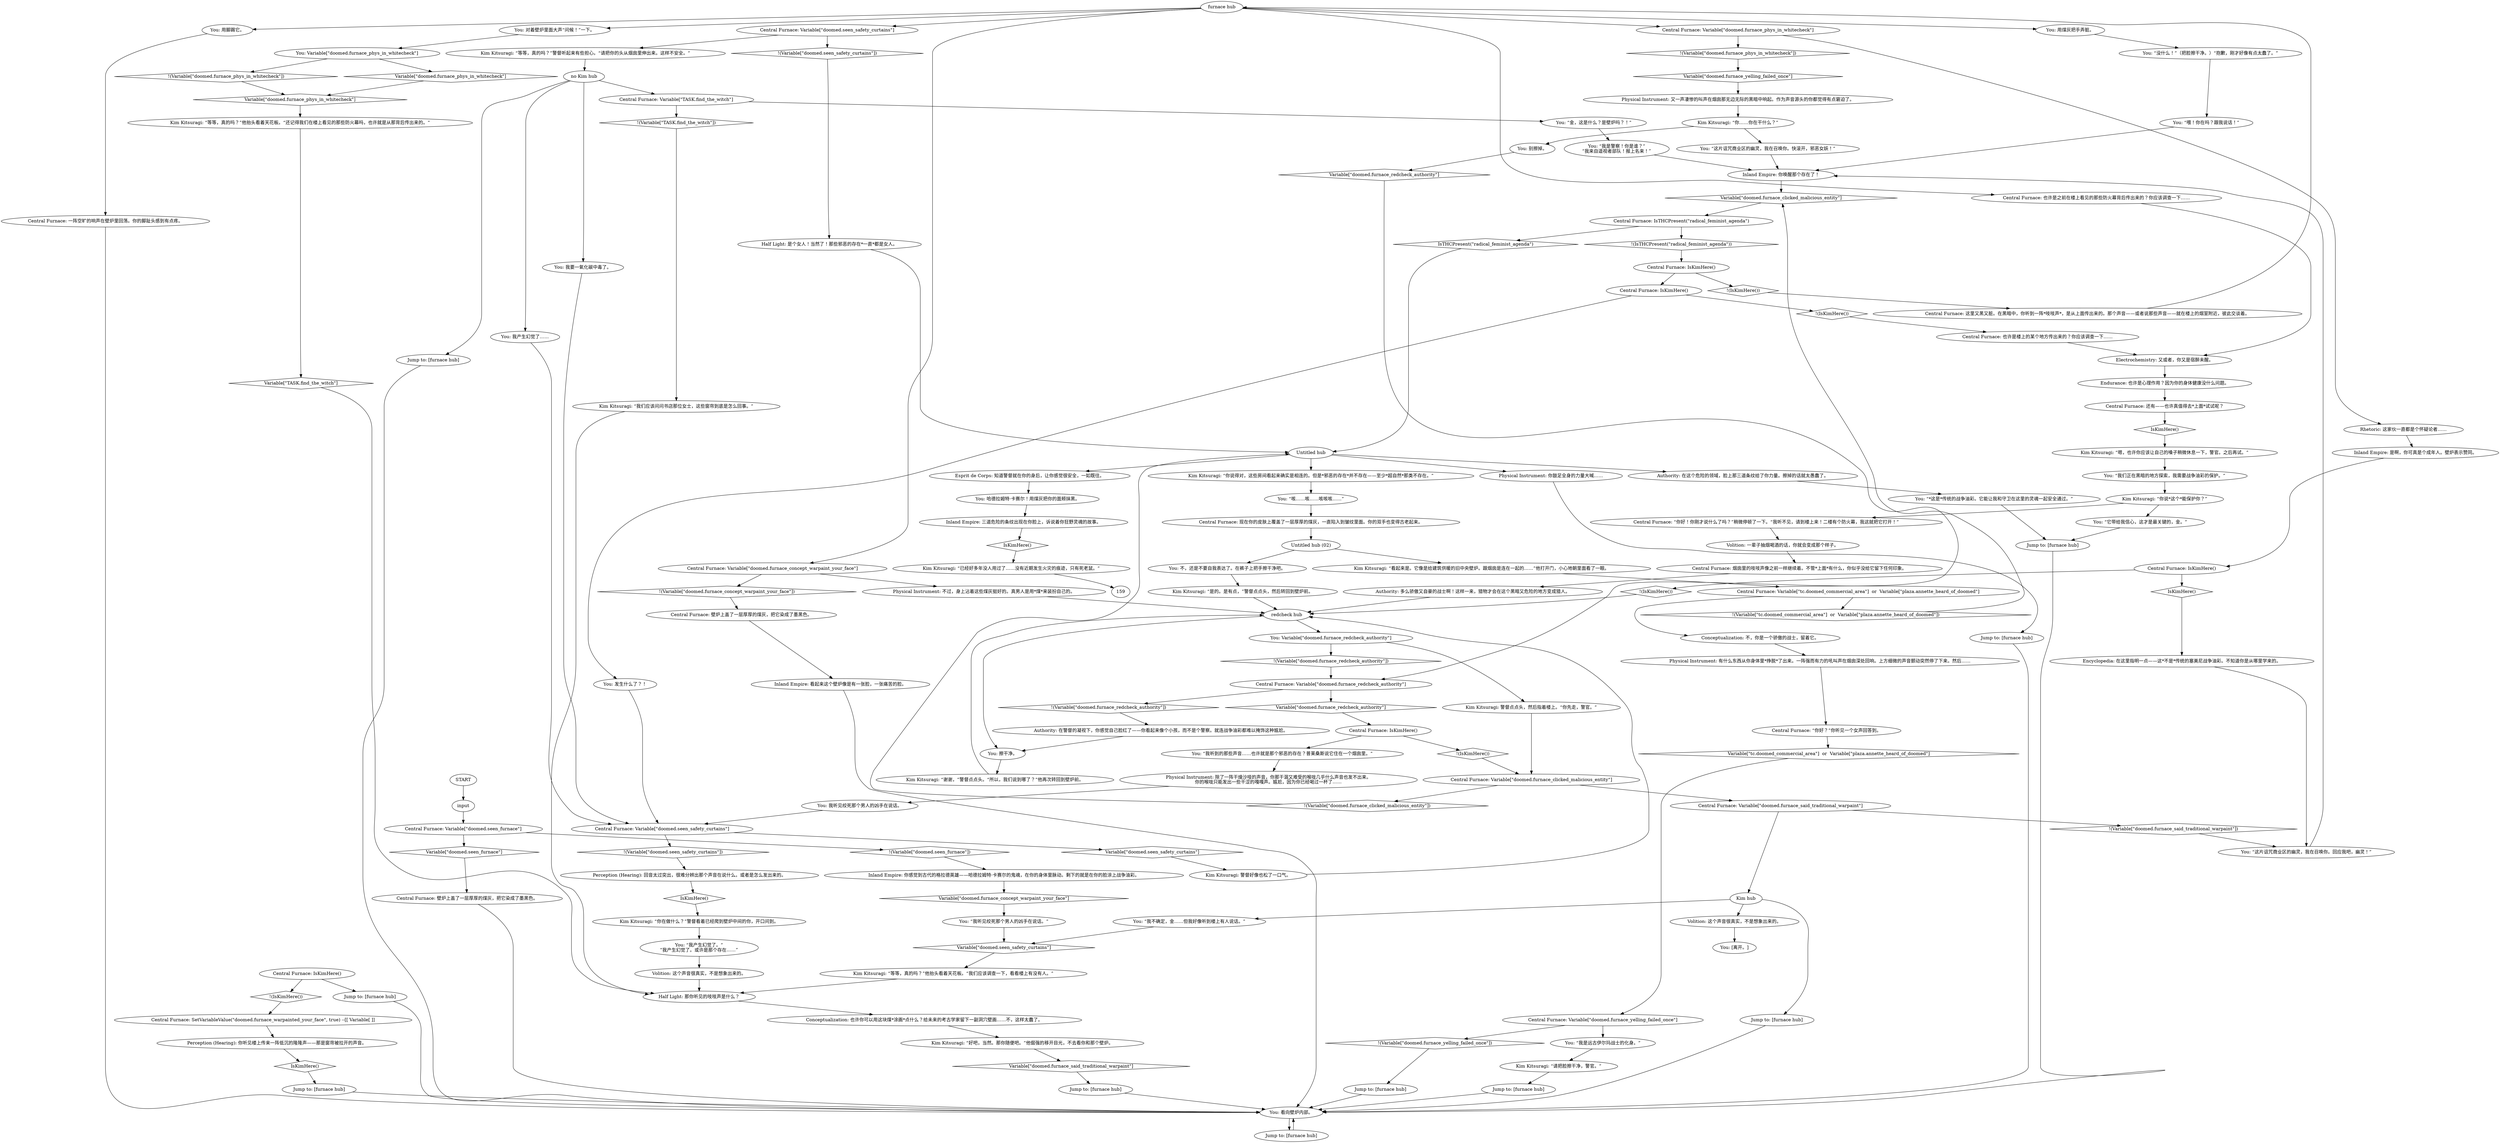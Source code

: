 # DOOMED / CENTRAL FURNACE
# This is an industrial oven on the first floor of Doomed. You can interact with it and contact Dicemaker.
# ==================================================
digraph G {
	  0 [label="START"];
	  1 [label="input"];
	  2 [label="Central Furnace: 壁炉上盖了一层厚厚的煤灰，把它染成了墨黑色。"];
	  3 [label="Inland Empire: 三道危险的条纹出现在你脸上，诉说着你狂野灵魂的故事。"];
	  4 [label="Central Furnace: 一阵空旷的响声在壁炉里回荡。你的脚趾头感到有点疼。"];
	  5 [label="You: 对着壁炉里面大声“问候！”一下。"];
	  6 [label="You: Variable[\"doomed.furnace_phys_in_whitecheck\"]"];
	  7 [label="Variable[\"doomed.furnace_phys_in_whitecheck\"]", shape=diamond];
	  8 [label="!(Variable[\"doomed.furnace_phys_in_whitecheck\"])", shape=diamond];
	  9 [label="Kim Kitsuragi: “你说*这个*能保护你？”"];
	  10 [label="You: 擦干净。"];
	  11 [label="Kim Kitsuragi: “嗯，也许你应该让自己的嗓子稍微休息一下，警官。之后再试。”"];
	  12 [label="Central Furnace: 烟囱里的吱吱声像之前一样继续着。不管*上面*有什么，你似乎没给它留下任何印象。"];
	  13 [label="You: “我不确定，金……但我好像听到楼上有人说话。”"];
	  14 [label="Electrochemistry: 又或者，你又是宿醉未醒。"];
	  15 [label="You: 用煤灰把手弄脏。"];
	  16 [label="You: 不，还是不要自我表达了。在裤子上把手擦干净吧。"];
	  17 [label="Kim Kitsuragi: “请把脸擦干净，警官。”"];
	  18 [label="Central Furnace: IsKimHere()"];
	  19 [label="IsKimHere()", shape=diamond];
	  20 [label="!(IsKimHere())", shape=diamond];
	  21 [label="Kim Kitsuragi: “你在做什么？”警督看着已经爬到壁炉中间的你，开口问到。"];
	  22 [label="Endurance: 也许是心理作用？因为你的身体健康没什么问题。"];
	  23 [label="Kim Kitsuragi: “谢谢，”警督点点头。“所以，我们说到哪了？”他再次转回到壁炉前。"];
	  24 [label="Central Furnace: “你好？”你听见一个女声回答到。"];
	  25 [label="Inland Empire: 看起来这个壁炉像是有一张脸，一张痛苦的脸。"];
	  26 [label="Authority: 在警督的凝视下，你感觉自己脸红了——你看起来像个小孩，而不是个警察。就连战争油彩都难以掩饰这种尴尬。"];
	  27 [label="Untitled hub"];
	  28 [label="Central Furnace: Variable[\"doomed.seen_furnace\"]"];
	  29 [label="Variable[\"doomed.seen_furnace\"]", shape=diamond];
	  30 [label="!(Variable[\"doomed.seen_furnace\"])", shape=diamond];
	  31 [label="Central Furnace: Variable[\"doomed.seen_safety_curtains\"]"];
	  32 [label="Variable[\"doomed.seen_safety_curtains\"]", shape=diamond];
	  33 [label="!(Variable[\"doomed.seen_safety_curtains\"])", shape=diamond];
	  34 [label="Kim Kitsuragi: “我们应该问问书店那位女士，这些窗帘到底是怎么回事。”"];
	  35 [label="Central Furnace: Variable[\"doomed.furnace_redcheck_authority\"]"];
	  36 [label="Variable[\"doomed.furnace_redcheck_authority\"]", shape=diamond];
	  37 [label="!(Variable[\"doomed.furnace_redcheck_authority\"])", shape=diamond];
	  38 [label="You: “它带给我信心，这才是最关键的，金。”"];
	  39 [label="Central Furnace: IsTHCPresent(\"radical_feminist_agenda\")"];
	  40 [label="IsTHCPresent(\"radical_feminist_agenda\")", shape=diamond];
	  41 [label="!(IsTHCPresent(\"radical_feminist_agenda\"))", shape=diamond];
	  42 [label="Central Furnace: SetVariableValue(\"doomed.furnace_warpainted_your_face\", true) --[[ Variable[ ]]"];
	  43 [label="You: 我要一氧化碳中毒了。"];
	  44 [label="Physical Instrument: 又一声凄惨的叫声在烟囱那无边无际的黑暗中响起。作为声音源头的你都觉得有点窘迫了。"];
	  45 [label="Central Furnace: IsKimHere()"];
	  46 [label="IsKimHere()", shape=diamond];
	  47 [label="!(IsKimHere())", shape=diamond];
	  48 [label="Jump to: [furnace hub]"];
	  49 [label="redcheck hub"];
	  50 [label="Physical Instrument: 有什么东西从你身体里*挣脱*了出来。一阵强而有力的吼叫声在烟囱深处回响。上方细微的声音颤动突然停了下来。然后……"];
	  51 [label="Kim Kitsuragi: “等等，真的吗？”他抬头看着天花板。“还记得我们在楼上看见的那些防火幕吗，也许就是从那背后传出来的。”"];
	  52 [label="Kim Kitsuragi: “等等，真的吗？”他抬头看着天花板。“我们应该调查一下，看看楼上有没有人。”"];
	  53 [label="Half Light: 是个女人！当然了！那些邪恶的存在*一直*都是女人。"];
	  54 [label="Central Furnace: IsKimHere()"];
	  55 [label="IsKimHere()", shape=diamond];
	  56 [label="!(IsKimHere())", shape=diamond];
	  57 [label="Central Furnace: IsKimHere()"];
	  58 [label="IsKimHere()", shape=diamond];
	  59 [label="!(IsKimHere())", shape=diamond];
	  60 [label="You: 发生什么了？！"];
	  61 [label="You: 我产生幻觉了……"];
	  62 [label="Jump to: [furnace hub]"];
	  63 [label="You: [离开。]"];
	  64 [label="Central Furnace: Variable[\"doomed.seen_safety_curtains\"]"];
	  65 [label="Variable[\"doomed.seen_safety_curtains\"]", shape=diamond];
	  66 [label="!(Variable[\"doomed.seen_safety_curtains\"])", shape=diamond];
	  67 [label="Kim Kitsuragi: “等等，真的吗？”警督听起来有些担心。“请把你的头从烟囱里伸出来。这样不安全。”"];
	  68 [label="Volition: 这个声音很真实，不是想象出来的。"];
	  69 [label="You: 哈德拉姆特·卡赛尔！用煤灰把你的面颊抹黑。"];
	  70 [label="Kim Kitsuragi: “看起来是。它像是给建筑供暖的旧中央壁炉。跟烟囱是连在一起的……”他打开门，小心地朝里面看了一眼。"];
	  71 [label="You: “我是警察！你是谁？”\n“我来自遥视者部队！报上名来！”"];
	  72 [label="Authority: 在这个危险的领域，脸上那三道条纹给了你力量。擦掉的话就太愚蠢了。"];
	  73 [label="Central Furnace: IsKimHere()"];
	  74 [label="IsKimHere()", shape=diamond];
	  75 [label="!(IsKimHere())", shape=diamond];
	  76 [label="You: “我听到的那些声音……也许就是那个邪恶的存在？普莱桑斯说它住在一个烟囱里。”"];
	  77 [label="Central Furnace: 也许是之前在楼上看见的那些防火幕背后传出来的？你应该调查一下……"];
	  78 [label="Kim Kitsuragi: 警督好像也松了一口气。"];
	  79 [label="Encyclopedia: 在这里指明一点——这*不是*传统的塞美尼战争油彩。不知道你是从哪里学来的。"];
	  80 [label="Jump to: [furnace hub]"];
	  81 [label="Central Furnace: 这里又黑又脏。在黑暗中，你听到一阵*吱吱声*，是从上面传出来的。那个声音——或者说那些声音——就在楼上的烟室附近，彼此交谈着。"];
	  82 [label="Jump to: [furnace hub]"];
	  83 [label="Half Light: 那你听见的吱吱声是什么？"];
	  84 [label="Inland Empire: 是啊，你可真是个成年人。壁炉表示赞同。"];
	  85 [label="Kim Kitsuragi: “是的。是有点，”警督点点头，然后转回到壁炉前。"];
	  86 [label="You: “喂！你在吗？跟我说话！”"];
	  87 [label="Physical Instrument: 你鼓足全身的力量大喊……"];
	  88 [label="Jump to: [furnace hub]"];
	  89 [label="You: “我们正在黑暗的地方探索，我需要战争油彩的保护。”"];
	  90 [label="You: “*这是*传统的战争油彩。它能让我和守卫在这里的灵魂一起安全通过。”"];
	  91 [label="Central Furnace: “你好！你刚才说什么了吗？”稍微停顿了一下。“我听不见，请到楼上来！二楼有个防火幕，我这就把它打开！”"];
	  92 [label="Inland Empire: 你唤醒那个存在了！"];
	  93 [label="Central Furnace: Variable[\"doomed.furnace_yelling_failed_once\"]"];
	  94 [label="Variable[\"doomed.furnace_yelling_failed_once\"]", shape=diamond];
	  95 [label="!(Variable[\"doomed.furnace_yelling_failed_once\"])", shape=diamond];
	  96 [label="You: “我是远古伊尔玛战士的化身。”"];
	  97 [label="You: “这片诅咒商业区的幽灵，我在召唤你。快滚开，邪恶女妖！”"];
	  98 [label="Esprit de Corps: 知道警督就在你的身后，让你感觉很安全，一如既往。"];
	  99 [label="no Kim hub"];
	  100 [label="Central Furnace: 也许是楼上的某个地方传出来的？你应该调查一下……"];
	  101 [label="Perception (Hearing): 回音太过突出，很难分辨出那个声音在说什么。或者是怎么发出来的。"];
	  102 [label="furnace hub"];
	  103 [label="You: 看向壁炉内部。"];
	  104 [label="You: 用脚踢它。"];
	  105 [label="Central Furnace: Variable[\"doomed.furnace_phys_in_whitecheck\"]"];
	  106 [label="Variable[\"doomed.furnace_phys_in_whitecheck\"]", shape=diamond];
	  107 [label="!(Variable[\"doomed.furnace_phys_in_whitecheck\"])", shape=diamond];
	  108 [label="Rhetoric: 这家伙一直都是个怀疑论者……"];
	  109 [label="You: “咳……咳……咳咳咳……”"];
	  110 [label="Jump to: [furnace hub]"];
	  111 [label="Kim Kitsuragi: “你……你在干什么？”"];
	  112 [label="Kim Kitsuragi: “已经好多年没人用过了……没有近期发生火灾的痕迹，只有死老鼠。”"];
	  113 [label="Central Furnace: Variable[\"tc.doomed_commercial_area\"]  or  Variable[\"plaza.annette_heard_of_doomed\"]"];
	  114 [label="Variable[\"tc.doomed_commercial_area\"]  or  Variable[\"plaza.annette_heard_of_doomed\"]", shape=diamond];
	  115 [label="!(Variable[\"tc.doomed_commercial_area\"]  or  Variable[\"plaza.annette_heard_of_doomed\"])", shape=diamond];
	  116 [label="Conceptualization: 不，你是一个骄傲的战士，留着它。"];
	  117 [label="Jump to: [furnace hub]"];
	  118 [label="Central Furnace: Variable[\"doomed.furnace_clicked_malicious_entity\"]"];
	  119 [label="Variable[\"doomed.furnace_clicked_malicious_entity\"]", shape=diamond];
	  120 [label="!(Variable[\"doomed.furnace_clicked_malicious_entity\"])", shape=diamond];
	  121 [label="Central Furnace: Variable[\"doomed.furnace_said_traditional_warpaint\"]"];
	  122 [label="Variable[\"doomed.furnace_said_traditional_warpaint\"]", shape=diamond];
	  123 [label="!(Variable[\"doomed.furnace_said_traditional_warpaint\"])", shape=diamond];
	  124 [label="Kim hub"];
	  125 [label="You: “我产生幻觉了。”\n“我产生幻觉了。或许是那个存在……”"];
	  126 [label="Jump to: [furnace hub]"];
	  127 [label="Conceptualization: 也许你可以用这块煤*涂画*点什么？给未来的考古学家留下一副洞穴壁画……不，这样太蠢了。"];
	  128 [label="Central Furnace: 壁炉上盖了一层厚厚的煤灰，把它染成了墨黑色。"];
	  129 [label="Inland Empire: 你感觉到古代的格拉德英雄——哈德拉姆特·卡赛尔的鬼魂，在你的身体里脉动。剩下的就是在你的脸涂上战争油彩。"];
	  130 [label="Untitled hub (02)"];
	  131 [label="You: “我听见绞死那个男人的凶手在说话。”"];
	  132 [label="Volition: 这个声音很真实，不是想象出来的。"];
	  133 [label="Central Furnace: 还有——也许真值得去*上面*试试呢？"];
	  134 [label="Authority: 多么骄傲又自豪的战士啊！这样一来，猎物才会在这个黑暗又危险的地方变成猎人。"];
	  135 [label="Perception (Hearing): 你听见楼上传来一阵低沉的隆隆声——那是窗帘被拉开的声音。"];
	  136 [label="Volition: 一辈子抽烟喝酒的话，你就会变成那个样子。"];
	  137 [label="You: 我听见绞死那个男人的凶手在说话。"];
	  138 [label="Central Furnace: Variable[\"TASK.find_the_witch\"]"];
	  139 [label="Variable[\"TASK.find_the_witch\"]", shape=diamond];
	  140 [label="!(Variable[\"TASK.find_the_witch\"])", shape=diamond];
	  141 [label="You: “金，这是什么？是壁炉吗？！”"];
	  142 [label="Central Furnace: Variable[\"doomed.furnace_concept_warpaint_your_face\"]"];
	  143 [label="Variable[\"doomed.furnace_concept_warpaint_your_face\"]", shape=diamond];
	  144 [label="!(Variable[\"doomed.furnace_concept_warpaint_your_face\"])", shape=diamond];
	  145 [label="Physical Instrument: 不过，身上沾着这些煤灰挺好的。真男人是用*煤*来装扮自己的。"];
	  146 [label="Kim Kitsuragi: “好吧，当然。那你随便吧。”他倔强的移开目光，不去看你和那个壁炉。"];
	  147 [label="Jump to: [furnace hub]"];
	  148 [label="You: “这片诅咒商业区的幽灵，我在召唤你。回应我吧，幽灵！”"];
	  149 [label="Kim Kitsuragi: “你说得对，这些房间看起来确实是相连的。但是*邪恶的存在*并不存在——至少*超自然*那类不存在。”"];
	  150 [label="Physical Instrument: 除了一阵干燥沙哑的声音，你那干涸又难受的喉咙几乎什么声音也发不出来。\n你的喉咙只能发出一些干涩的嘎嘎声。尴尬，因为你已经喝过一杯了……"];
	  151 [label="Central Furnace: 现在你的皮肤上覆盖了一层厚厚的煤灰，一直陷入到皱纹里面。你的双手也变得古老起来。"];
	  152 [label="You: “没什么！”（把脸擦干净。）“抱歉，刚才好像有点太蠢了。”"];
	  153 [label="You: 别擦掉。"];
	  154 [label="You: Variable[\"doomed.furnace_redcheck_authority\"]"];
	  155 [label="Variable[\"doomed.furnace_redcheck_authority\"]", shape=diamond];
	  156 [label="!(Variable[\"doomed.furnace_redcheck_authority\"])", shape=diamond];
	  157 [label="Kim Kitsuragi: 警督点点头，然后指着楼上。“你先走，警官。”"];
	  158 [label="Jump to: [furnace hub]"];
	  0 -> 1
	  1 -> 28
	  2 -> 103
	  3 -> 46
	  4 -> 103
	  5 -> 6
	  6 -> 8
	  6 -> 7
	  7 -> 106
	  8 -> 106
	  9 -> 91
	  9 -> 38
	  10 -> 23
	  11 -> 89
	  12 -> 134
	  13 -> 65
	  14 -> 22
	  15 -> 152
	  16 -> 85
	  17 -> 117
	  18 -> 19
	  18 -> 20
	  19 -> 79
	  20 -> 49
	  21 -> 125
	  22 -> 133
	  23 -> 49
	  24 -> 114
	  25 -> 103
	  26 -> 10
	  27 -> 72
	  27 -> 98
	  27 -> 149
	  27 -> 87
	  28 -> 29
	  28 -> 30
	  29 -> 2
	  30 -> 129
	  31 -> 32
	  31 -> 33
	  32 -> 78
	  33 -> 101
	  34 -> 83
	  35 -> 36
	  35 -> 37
	  36 -> 73
	  37 -> 26
	  38 -> 147
	  39 -> 40
	  39 -> 41
	  40 -> 27
	  41 -> 54
	  42 -> 135
	  43 -> 31
	  44 -> 111
	  45 -> 48
	  45 -> 47
	  46 -> 112
	  47 -> 42
	  48 -> 103
	  49 -> 154
	  49 -> 10
	  50 -> 24
	  51 -> 139
	  52 -> 83
	  53 -> 27
	  54 -> 56
	  54 -> 57
	  55 -> 11
	  56 -> 81
	  57 -> 59
	  57 -> 60
	  58 -> 21
	  59 -> 100
	  60 -> 31
	  61 -> 31
	  62 -> 103
	  64 -> 66
	  64 -> 67
	  65 -> 52
	  66 -> 53
	  67 -> 99
	  68 -> 83
	  69 -> 3
	  70 -> 113
	  71 -> 92
	  72 -> 90
	  73 -> 75
	  73 -> 76
	  74 -> 158
	  75 -> 118
	  76 -> 150
	  77 -> 14
	  78 -> 49
	  79 -> 148
	  80 -> 103
	  81 -> 102
	  82 -> 103
	  83 -> 127
	  84 -> 18
	  85 -> 49
	  86 -> 92
	  87 -> 110
	  88 -> 103
	  89 -> 9
	  90 -> 147
	  91 -> 136
	  92 -> 119
	  93 -> 96
	  93 -> 95
	  94 -> 44
	  95 -> 88
	  96 -> 17
	  97 -> 92
	  98 -> 69
	  99 -> 138
	  99 -> 43
	  99 -> 61
	  99 -> 62
	  100 -> 14
	  101 -> 58
	  102 -> 64
	  102 -> 5
	  102 -> 104
	  102 -> 105
	  102 -> 77
	  102 -> 142
	  102 -> 15
	  103 -> 82
	  104 -> 4
	  105 -> 107
	  105 -> 108
	  106 -> 51
	  107 -> 94
	  108 -> 84
	  109 -> 151
	  110 -> 103
	  111 -> 97
	  111 -> 153
	  112 -> 159
	  113 -> 115
	  113 -> 116
	  114 -> 93
	  115 -> 119
	  116 -> 50
	  117 -> 103
	  118 -> 120
	  118 -> 121
	  119 -> 39
	  120 -> 27
	  121 -> 123
	  121 -> 124
	  122 -> 80
	  123 -> 148
	  124 -> 132
	  124 -> 13
	  124 -> 126
	  125 -> 68
	  126 -> 103
	  127 -> 146
	  128 -> 25
	  129 -> 143
	  130 -> 16
	  130 -> 70
	  131 -> 65
	  132 -> 63
	  133 -> 55
	  134 -> 49
	  135 -> 74
	  136 -> 12
	  137 -> 31
	  138 -> 140
	  138 -> 141
	  139 -> 83
	  140 -> 34
	  141 -> 71
	  142 -> 144
	  142 -> 145
	  143 -> 131
	  144 -> 128
	  145 -> 49
	  146 -> 122
	  147 -> 103
	  148 -> 92
	  149 -> 109
	  150 -> 137
	  151 -> 130
	  152 -> 86
	  153 -> 155
	  154 -> 156
	  154 -> 157
	  155 -> 35
	  156 -> 35
	  157 -> 118
	  158 -> 103
}

